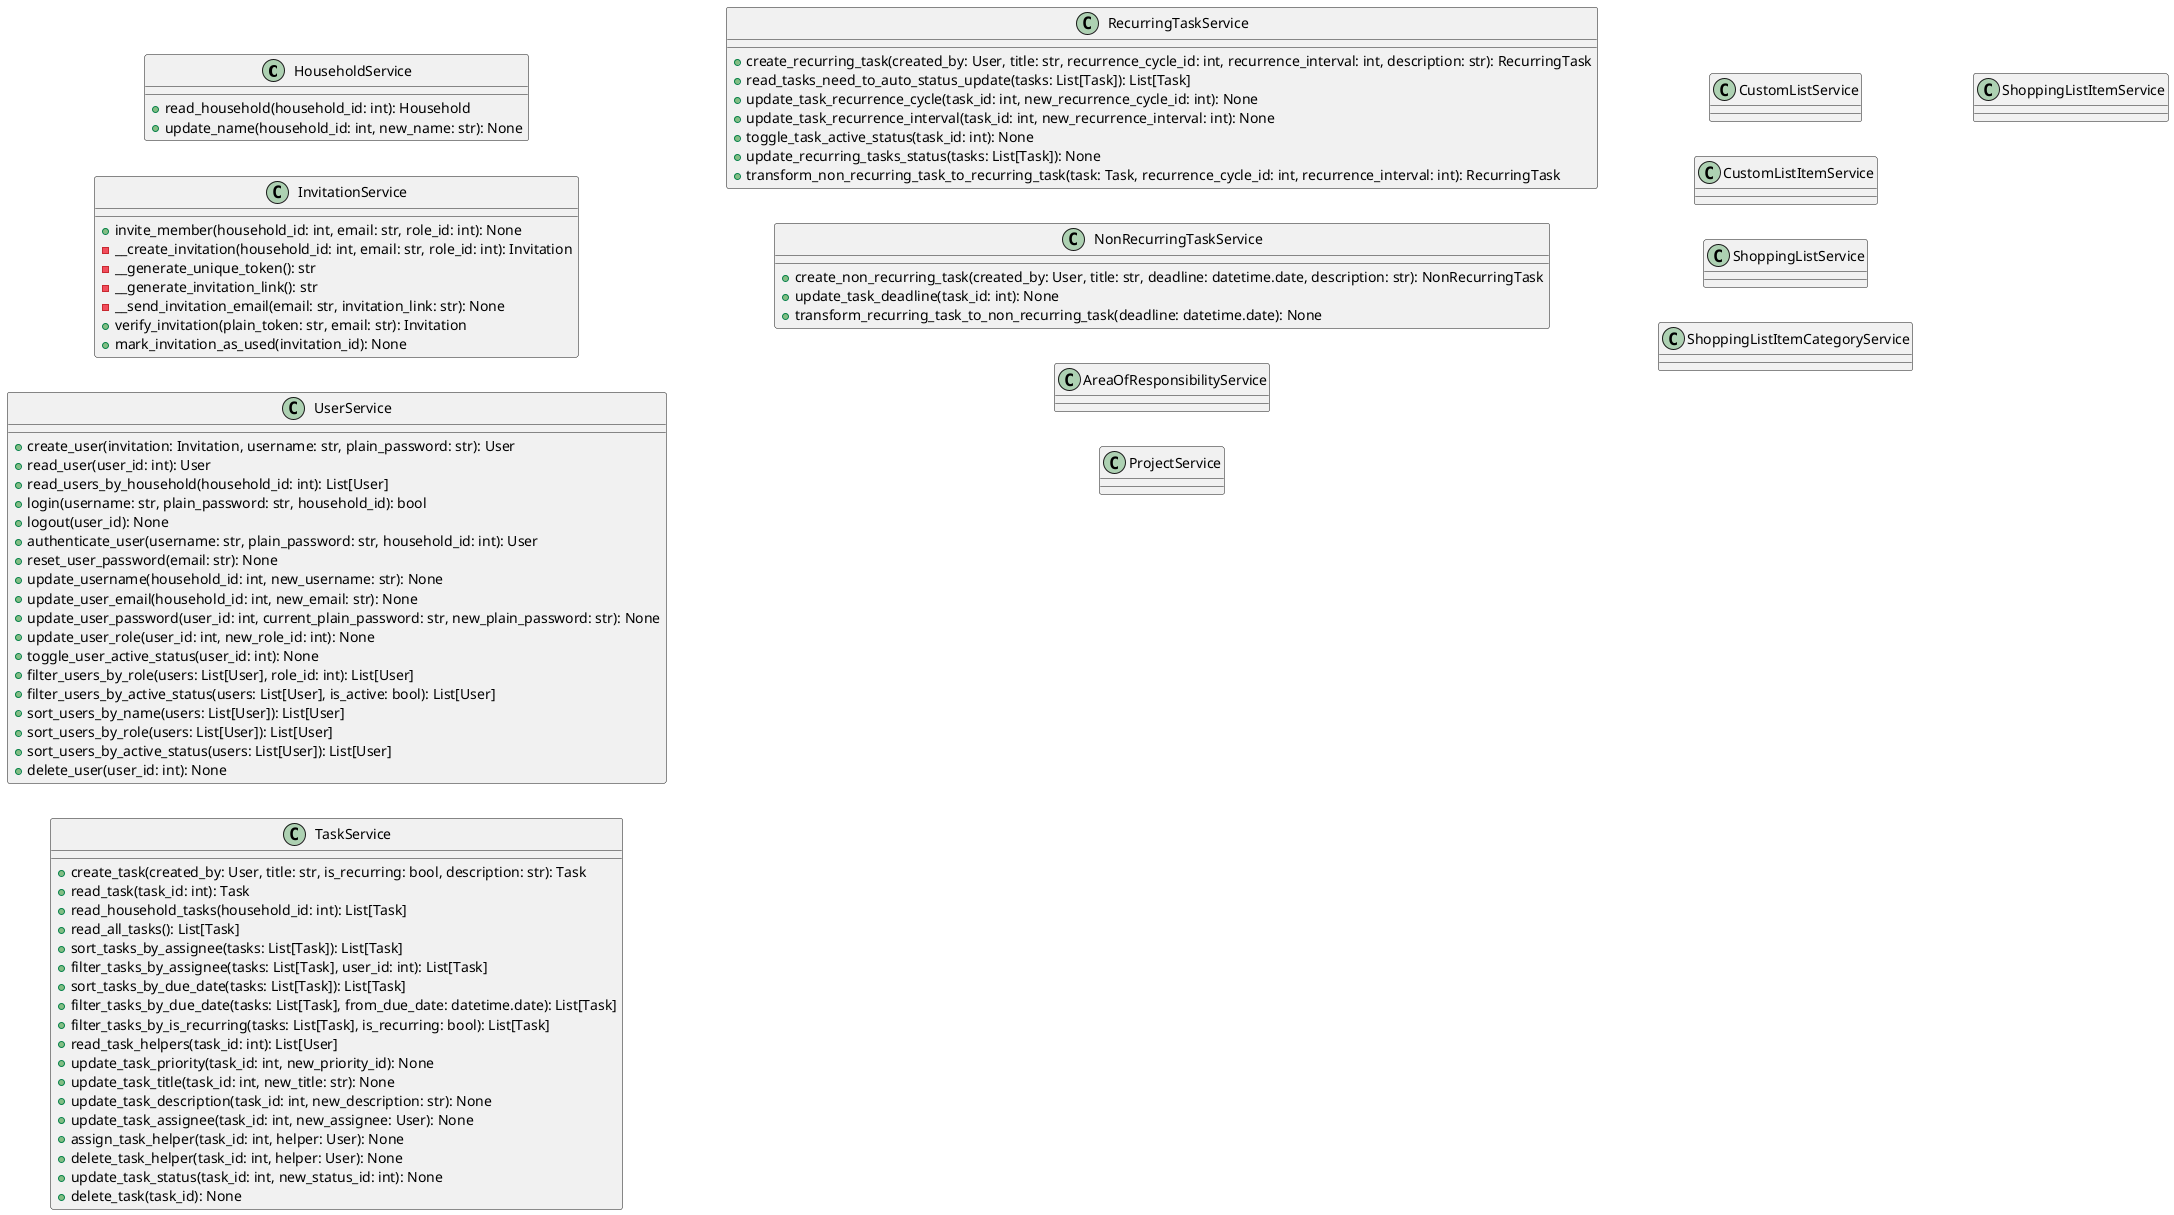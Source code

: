 @startuml
left to right direction
skinparam {
    linetype ortho
}

'--------------------------------
' Services MVP only
'--------------------------------
Class HouseholdService {
    + read_household(household_id: int): Household
    ' User story #16:
    + update_name(household_id: int, new_name: str): None
}

Class InvitationService {
    ' User story #18:
    + invite_member(household_id: int, email: str, role_id: int): None
    ' User story #18:
    - __create_invitation(household_id: int, email: str, role_id: int): Invitation
    ' User story #18:
    - __generate_unique_token(): str
    ' User story #18:
    - __generate_invitation_link(): str
    ' User story #18:
    - __send_invitation_email(email: str, invitation_link: str): None
    ' User story #18, #23:
    + verify_invitation(plain_token: str, email: str): Invitation
    ' User story #23:
    + mark_invitation_as_used(invitation_id): None
}

Class UserService {
    ' User story #23
    + create_user(invitation: Invitation, username: str, plain_password: str): User
    ' User story #27, #34, #36, #37:
    + read_user(user_id: int): User
    ' User story #30:
    + read_users_by_household(household_id: int): List[User]
    ' User stories #25, #27:
    + login(username: str, plain_password: str, household_id): bool
    ' User story #26:
    + logout(user_id): None
    ' User stories #25, #27:
    + authenticate_user(username: str, plain_password: str, household_id: int): User
    ' User story #28:
    + reset_user_password(email: str): None
    ' User story #24:
    + update_username(household_id: int, new_username: str): None
    ' User story #27:
    + update_user_email(household_id: int, new_email: str): None
    ' User story #24:
    + update_user_password(user_id: int, current_plain_password: str, new_plain_password: str): None
    ' User story #20:
    + update_user_role(user_id: int, new_role_id: int): None
    + toggle_user_active_status(user_id: int): None
    ' User story #30:
    + filter_users_by_role(users: List[User], role_id: int): List[User]
    ' User story #30:
    + filter_users_by_active_status(users: List[User], is_active: bool): List[User]
    ' User story #30:
    + sort_users_by_name(users: List[User]): List[User]
    ' User story #30:
    + sort_users_by_role(users: List[User]): List[User]
    ' User story #30:
    + sort_users_by_active_status(users: List[User]): List[User]
    ' User story #19:
    + delete_user(user_id: int): None
}

Class TaskService {
    ' User story #34, #35:
    + create_task(created_by: User, title: str, is_recurring: bool, description: str): Task
    + read_task(task_id: int): Task
    ' User story #42, #43:
    + read_household_tasks(household_id: int): List[Task]
    ' User story #46:
    + read_all_tasks(): List[Task]
    ' User story #42:
    + sort_tasks_by_assignee(tasks: List[Task]): List[Task]
    ' User story #42, #43:
    + filter_tasks_by_assignee(tasks: List[Task], user_id: int): List[Task]
    ' User story #44:
    + sort_tasks_by_due_date(tasks: List[Task]): List[Task]
    ' User story #44:
    + filter_tasks_by_due_date(tasks: List[Task], from_due_date: datetime.date): List[Task]
    ' User story #46:
    + filter_tasks_by_is_recurring(tasks: List[Task], is_recurring: bool): List[Task]
    ' User story #36:
    + read_task_helpers(task_id: int): List[User]
    ' User story #47:
    + update_task_priority(task_id: int, new_priority_id): None
    ' User story #47:
    + update_task_title(task_id: int, new_title: str): None
    ' User story #47:
    + update_task_description(task_id: int, new_description: str): None
    ' User story #47:
    + update_task_assignee(task_id: int, new_assignee: User): None
    ' User story #37:
    + assign_task_helper(task_id: int, helper: User): None
    ' User story #37:
    + delete_task_helper(task_id: int, helper: User): None
    ' User story #45, #47:
    + update_task_status(task_id: int, new_status_id: int): None
    ' User story #49:
    + delete_task(task_id): None
}

Class RecurringTaskService {
    ' User story #38:
    + create_recurring_task(created_by: User, title: str, recurrence_cycle_id: int, recurrence_interval: int, description: str): RecurringTask
    ' User story #46:
    + read_tasks_need_to_auto_status_update(tasks: List[Task]): List[Task]
    ' User story #39, #47:
    + update_task_recurrence_cycle(task_id: int, new_recurrence_cycle_id: int): None
    ' User story #39, #47:
    + update_task_recurrence_interval(task_id: int, new_recurrence_interval: int): None
    ' User story #40:
    + toggle_task_active_status(task_id: int): None
    ' User story #46:
    + update_recurring_tasks_status(tasks: List[Task]): None
    ' User story #47:
    + transform_non_recurring_task_to_recurring_task(task: Task, recurrence_cycle_id: int, recurrence_interval: int): RecurringTask
}

Class NonRecurringTaskService {
    ' User story #41:
    + create_non_recurring_task(created_by: User, title: str, deadline: datetime.date, description: str): NonRecurringTask
    ' User story #41, #47:
    + update_task_deadline(task_id: int): None
    ' User story #47:
    + transform_recurring_task_to_non_recurring_task(deadline: datetime.date): None
}

' Post MVP:
Class AreaOfResponsibilityService {}
Class ProjectService {}
Class CustomListService {}
Class CustomListItemService {}
Class ShoppingListService {}
Class ShoppingListItemCategoryService {}
Class ShoppingListItemService
@enduml